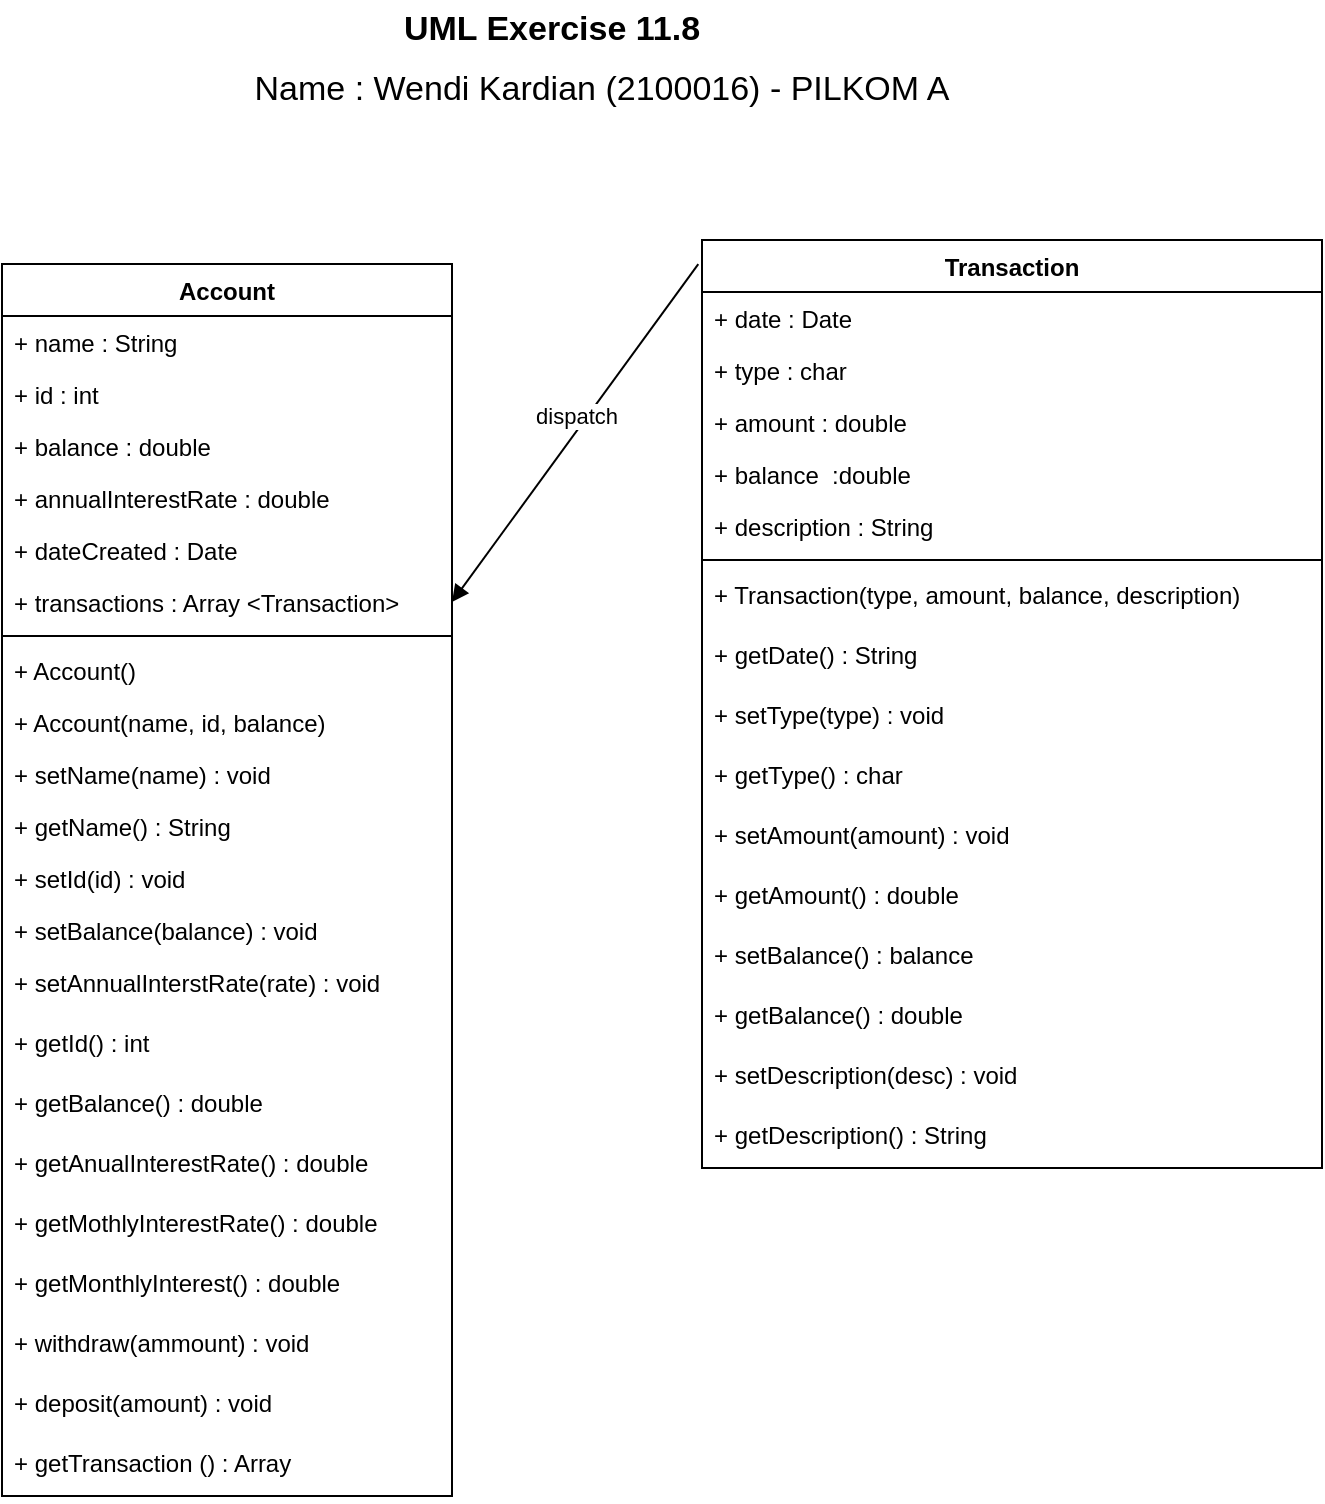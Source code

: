 <mxfile version="20.4.0" type="device"><diagram id="Fq6gpqeN0W6ctQ3J5Dx6" name="Page-1"><mxGraphModel dx="2031" dy="1123" grid="1" gridSize="10" guides="1" tooltips="1" connect="1" arrows="1" fold="1" page="1" pageScale="1" pageWidth="850" pageHeight="1100" math="0" shadow="0"><root><mxCell id="0"/><mxCell id="1" parent="0"/><mxCell id="JhZn81JGG4a772RN7ZBO-1" value="Account" style="swimlane;fontStyle=1;align=center;verticalAlign=top;childLayout=stackLayout;horizontal=1;startSize=26;horizontalStack=0;resizeParent=1;resizeParentMax=0;resizeLast=0;collapsible=1;marginBottom=0;" vertex="1" parent="1"><mxGeometry x="120" y="242" width="225" height="616" as="geometry"/></mxCell><mxCell id="JhZn81JGG4a772RN7ZBO-2" value="+ name : String" style="text;strokeColor=none;fillColor=none;align=left;verticalAlign=top;spacingLeft=4;spacingRight=4;overflow=hidden;rotatable=0;points=[[0,0.5],[1,0.5]];portConstraint=eastwest;" vertex="1" parent="JhZn81JGG4a772RN7ZBO-1"><mxGeometry y="26" width="225" height="26" as="geometry"/></mxCell><mxCell id="JhZn81JGG4a772RN7ZBO-5" value="+ id : int" style="text;strokeColor=none;fillColor=none;align=left;verticalAlign=top;spacingLeft=4;spacingRight=4;overflow=hidden;rotatable=0;points=[[0,0.5],[1,0.5]];portConstraint=eastwest;" vertex="1" parent="JhZn81JGG4a772RN7ZBO-1"><mxGeometry y="52" width="225" height="26" as="geometry"/></mxCell><mxCell id="JhZn81JGG4a772RN7ZBO-6" value="+ balance : double" style="text;strokeColor=none;fillColor=none;align=left;verticalAlign=top;spacingLeft=4;spacingRight=4;overflow=hidden;rotatable=0;points=[[0,0.5],[1,0.5]];portConstraint=eastwest;" vertex="1" parent="JhZn81JGG4a772RN7ZBO-1"><mxGeometry y="78" width="225" height="26" as="geometry"/></mxCell><mxCell id="JhZn81JGG4a772RN7ZBO-7" value="+ annualInterestRate : double" style="text;strokeColor=none;fillColor=none;align=left;verticalAlign=top;spacingLeft=4;spacingRight=4;overflow=hidden;rotatable=0;points=[[0,0.5],[1,0.5]];portConstraint=eastwest;" vertex="1" parent="JhZn81JGG4a772RN7ZBO-1"><mxGeometry y="104" width="225" height="26" as="geometry"/></mxCell><mxCell id="JhZn81JGG4a772RN7ZBO-8" value="+ dateCreated : Date" style="text;strokeColor=none;fillColor=none;align=left;verticalAlign=top;spacingLeft=4;spacingRight=4;overflow=hidden;rotatable=0;points=[[0,0.5],[1,0.5]];portConstraint=eastwest;" vertex="1" parent="JhZn81JGG4a772RN7ZBO-1"><mxGeometry y="130" width="225" height="26" as="geometry"/></mxCell><mxCell id="JhZn81JGG4a772RN7ZBO-9" value="+ transactions : Array &lt;Transaction&gt;" style="text;strokeColor=none;fillColor=none;align=left;verticalAlign=top;spacingLeft=4;spacingRight=4;overflow=hidden;rotatable=0;points=[[0,0.5],[1,0.5]];portConstraint=eastwest;" vertex="1" parent="JhZn81JGG4a772RN7ZBO-1"><mxGeometry y="156" width="225" height="26" as="geometry"/></mxCell><mxCell id="JhZn81JGG4a772RN7ZBO-3" value="" style="line;strokeWidth=1;fillColor=none;align=left;verticalAlign=middle;spacingTop=-1;spacingLeft=3;spacingRight=3;rotatable=0;labelPosition=right;points=[];portConstraint=eastwest;strokeColor=inherit;" vertex="1" parent="JhZn81JGG4a772RN7ZBO-1"><mxGeometry y="182" width="225" height="8" as="geometry"/></mxCell><mxCell id="JhZn81JGG4a772RN7ZBO-4" value="+ Account()" style="text;strokeColor=none;fillColor=none;align=left;verticalAlign=top;spacingLeft=4;spacingRight=4;overflow=hidden;rotatable=0;points=[[0,0.5],[1,0.5]];portConstraint=eastwest;" vertex="1" parent="JhZn81JGG4a772RN7ZBO-1"><mxGeometry y="190" width="225" height="26" as="geometry"/></mxCell><mxCell id="JhZn81JGG4a772RN7ZBO-10" value="+ Account(name, id, balance)" style="text;strokeColor=none;fillColor=none;align=left;verticalAlign=top;spacingLeft=4;spacingRight=4;overflow=hidden;rotatable=0;points=[[0,0.5],[1,0.5]];portConstraint=eastwest;" vertex="1" parent="JhZn81JGG4a772RN7ZBO-1"><mxGeometry y="216" width="225" height="26" as="geometry"/></mxCell><mxCell id="JhZn81JGG4a772RN7ZBO-11" value="+ setName(name) : void" style="text;strokeColor=none;fillColor=none;align=left;verticalAlign=top;spacingLeft=4;spacingRight=4;overflow=hidden;rotatable=0;points=[[0,0.5],[1,0.5]];portConstraint=eastwest;" vertex="1" parent="JhZn81JGG4a772RN7ZBO-1"><mxGeometry y="242" width="225" height="26" as="geometry"/></mxCell><mxCell id="JhZn81JGG4a772RN7ZBO-12" value="+ getName() : String" style="text;strokeColor=none;fillColor=none;align=left;verticalAlign=top;spacingLeft=4;spacingRight=4;overflow=hidden;rotatable=0;points=[[0,0.5],[1,0.5]];portConstraint=eastwest;" vertex="1" parent="JhZn81JGG4a772RN7ZBO-1"><mxGeometry y="268" width="225" height="26" as="geometry"/></mxCell><mxCell id="JhZn81JGG4a772RN7ZBO-13" value="+ setId(id) : void" style="text;strokeColor=none;fillColor=none;align=left;verticalAlign=top;spacingLeft=4;spacingRight=4;overflow=hidden;rotatable=0;points=[[0,0.5],[1,0.5]];portConstraint=eastwest;" vertex="1" parent="JhZn81JGG4a772RN7ZBO-1"><mxGeometry y="294" width="225" height="26" as="geometry"/></mxCell><mxCell id="JhZn81JGG4a772RN7ZBO-14" value="+ setBalance(balance) : void" style="text;strokeColor=none;fillColor=none;align=left;verticalAlign=top;spacingLeft=4;spacingRight=4;overflow=hidden;rotatable=0;points=[[0,0.5],[1,0.5]];portConstraint=eastwest;" vertex="1" parent="JhZn81JGG4a772RN7ZBO-1"><mxGeometry y="320" width="225" height="26" as="geometry"/></mxCell><mxCell id="JhZn81JGG4a772RN7ZBO-15" value="+ setAnnualInterstRate(rate) : void" style="text;strokeColor=none;fillColor=none;align=left;verticalAlign=top;spacingLeft=4;spacingRight=4;overflow=hidden;rotatable=0;points=[[0,0.5],[1,0.5]];portConstraint=eastwest;" vertex="1" parent="JhZn81JGG4a772RN7ZBO-1"><mxGeometry y="346" width="225" height="30" as="geometry"/></mxCell><mxCell id="JhZn81JGG4a772RN7ZBO-16" value="+ getId() : int" style="text;strokeColor=none;fillColor=none;align=left;verticalAlign=top;spacingLeft=4;spacingRight=4;overflow=hidden;rotatable=0;points=[[0,0.5],[1,0.5]];portConstraint=eastwest;" vertex="1" parent="JhZn81JGG4a772RN7ZBO-1"><mxGeometry y="376" width="225" height="30" as="geometry"/></mxCell><mxCell id="JhZn81JGG4a772RN7ZBO-17" value="+ getBalance() : double" style="text;strokeColor=none;fillColor=none;align=left;verticalAlign=top;spacingLeft=4;spacingRight=4;overflow=hidden;rotatable=0;points=[[0,0.5],[1,0.5]];portConstraint=eastwest;" vertex="1" parent="JhZn81JGG4a772RN7ZBO-1"><mxGeometry y="406" width="225" height="30" as="geometry"/></mxCell><mxCell id="JhZn81JGG4a772RN7ZBO-18" value="+ getAnualInterestRate() : double" style="text;strokeColor=none;fillColor=none;align=left;verticalAlign=top;spacingLeft=4;spacingRight=4;overflow=hidden;rotatable=0;points=[[0,0.5],[1,0.5]];portConstraint=eastwest;" vertex="1" parent="JhZn81JGG4a772RN7ZBO-1"><mxGeometry y="436" width="225" height="30" as="geometry"/></mxCell><mxCell id="JhZn81JGG4a772RN7ZBO-19" value="+ getMothlyInterestRate() : double" style="text;strokeColor=none;fillColor=none;align=left;verticalAlign=top;spacingLeft=4;spacingRight=4;overflow=hidden;rotatable=0;points=[[0,0.5],[1,0.5]];portConstraint=eastwest;" vertex="1" parent="JhZn81JGG4a772RN7ZBO-1"><mxGeometry y="466" width="225" height="30" as="geometry"/></mxCell><mxCell id="JhZn81JGG4a772RN7ZBO-20" value="+ getMonthlyInterest() : double" style="text;strokeColor=none;fillColor=none;align=left;verticalAlign=top;spacingLeft=4;spacingRight=4;overflow=hidden;rotatable=0;points=[[0,0.5],[1,0.5]];portConstraint=eastwest;" vertex="1" parent="JhZn81JGG4a772RN7ZBO-1"><mxGeometry y="496" width="225" height="30" as="geometry"/></mxCell><mxCell id="JhZn81JGG4a772RN7ZBO-21" value="+ withdraw(ammount) : void" style="text;strokeColor=none;fillColor=none;align=left;verticalAlign=top;spacingLeft=4;spacingRight=4;overflow=hidden;rotatable=0;points=[[0,0.5],[1,0.5]];portConstraint=eastwest;" vertex="1" parent="JhZn81JGG4a772RN7ZBO-1"><mxGeometry y="526" width="225" height="30" as="geometry"/></mxCell><mxCell id="JhZn81JGG4a772RN7ZBO-22" value="+ deposit(amount) : void" style="text;strokeColor=none;fillColor=none;align=left;verticalAlign=top;spacingLeft=4;spacingRight=4;overflow=hidden;rotatable=0;points=[[0,0.5],[1,0.5]];portConstraint=eastwest;" vertex="1" parent="JhZn81JGG4a772RN7ZBO-1"><mxGeometry y="556" width="225" height="30" as="geometry"/></mxCell><mxCell id="JhZn81JGG4a772RN7ZBO-23" value="+ getTransaction () : Array" style="text;strokeColor=none;fillColor=none;align=left;verticalAlign=top;spacingLeft=4;spacingRight=4;overflow=hidden;rotatable=0;points=[[0,0.5],[1,0.5]];portConstraint=eastwest;" vertex="1" parent="JhZn81JGG4a772RN7ZBO-1"><mxGeometry y="586" width="225" height="30" as="geometry"/></mxCell><mxCell id="JhZn81JGG4a772RN7ZBO-24" value="Transaction" style="swimlane;fontStyle=1;align=center;verticalAlign=top;childLayout=stackLayout;horizontal=1;startSize=26;horizontalStack=0;resizeParent=1;resizeParentMax=0;resizeLast=0;collapsible=1;marginBottom=0;" vertex="1" parent="1"><mxGeometry x="470" y="230" width="310" height="464" as="geometry"/></mxCell><mxCell id="JhZn81JGG4a772RN7ZBO-25" value="+ date : Date" style="text;strokeColor=none;fillColor=none;align=left;verticalAlign=top;spacingLeft=4;spacingRight=4;overflow=hidden;rotatable=0;points=[[0,0.5],[1,0.5]];portConstraint=eastwest;" vertex="1" parent="JhZn81JGG4a772RN7ZBO-24"><mxGeometry y="26" width="310" height="26" as="geometry"/></mxCell><mxCell id="JhZn81JGG4a772RN7ZBO-29" value="+ type : char" style="text;strokeColor=none;fillColor=none;align=left;verticalAlign=top;spacingLeft=4;spacingRight=4;overflow=hidden;rotatable=0;points=[[0,0.5],[1,0.5]];portConstraint=eastwest;" vertex="1" parent="JhZn81JGG4a772RN7ZBO-24"><mxGeometry y="52" width="310" height="26" as="geometry"/></mxCell><mxCell id="JhZn81JGG4a772RN7ZBO-30" value="+ amount : double" style="text;strokeColor=none;fillColor=none;align=left;verticalAlign=top;spacingLeft=4;spacingRight=4;overflow=hidden;rotatable=0;points=[[0,0.5],[1,0.5]];portConstraint=eastwest;" vertex="1" parent="JhZn81JGG4a772RN7ZBO-24"><mxGeometry y="78" width="310" height="26" as="geometry"/></mxCell><mxCell id="JhZn81JGG4a772RN7ZBO-31" value="+ balance  :double" style="text;strokeColor=none;fillColor=none;align=left;verticalAlign=top;spacingLeft=4;spacingRight=4;overflow=hidden;rotatable=0;points=[[0,0.5],[1,0.5]];portConstraint=eastwest;" vertex="1" parent="JhZn81JGG4a772RN7ZBO-24"><mxGeometry y="104" width="310" height="26" as="geometry"/></mxCell><mxCell id="JhZn81JGG4a772RN7ZBO-32" value="+ description : String" style="text;strokeColor=none;fillColor=none;align=left;verticalAlign=top;spacingLeft=4;spacingRight=4;overflow=hidden;rotatable=0;points=[[0,0.5],[1,0.5]];portConstraint=eastwest;" vertex="1" parent="JhZn81JGG4a772RN7ZBO-24"><mxGeometry y="130" width="310" height="26" as="geometry"/></mxCell><mxCell id="JhZn81JGG4a772RN7ZBO-26" value="" style="line;strokeWidth=1;fillColor=none;align=left;verticalAlign=middle;spacingTop=-1;spacingLeft=3;spacingRight=3;rotatable=0;labelPosition=right;points=[];portConstraint=eastwest;strokeColor=inherit;" vertex="1" parent="JhZn81JGG4a772RN7ZBO-24"><mxGeometry y="156" width="310" height="8" as="geometry"/></mxCell><mxCell id="JhZn81JGG4a772RN7ZBO-27" value="+ Transaction(type, amount, balance, description)" style="text;strokeColor=none;fillColor=none;align=left;verticalAlign=top;spacingLeft=4;spacingRight=4;overflow=hidden;rotatable=0;points=[[0,0.5],[1,0.5]];portConstraint=eastwest;" vertex="1" parent="JhZn81JGG4a772RN7ZBO-24"><mxGeometry y="164" width="310" height="30" as="geometry"/></mxCell><mxCell id="JhZn81JGG4a772RN7ZBO-33" value="+ getDate() : String" style="text;strokeColor=none;fillColor=none;align=left;verticalAlign=top;spacingLeft=4;spacingRight=4;overflow=hidden;rotatable=0;points=[[0,0.5],[1,0.5]];portConstraint=eastwest;" vertex="1" parent="JhZn81JGG4a772RN7ZBO-24"><mxGeometry y="194" width="310" height="30" as="geometry"/></mxCell><mxCell id="JhZn81JGG4a772RN7ZBO-34" value="+ setType(type) : void" style="text;strokeColor=none;fillColor=none;align=left;verticalAlign=top;spacingLeft=4;spacingRight=4;overflow=hidden;rotatable=0;points=[[0,0.5],[1,0.5]];portConstraint=eastwest;" vertex="1" parent="JhZn81JGG4a772RN7ZBO-24"><mxGeometry y="224" width="310" height="30" as="geometry"/></mxCell><mxCell id="JhZn81JGG4a772RN7ZBO-35" value="+ getType() : char" style="text;strokeColor=none;fillColor=none;align=left;verticalAlign=top;spacingLeft=4;spacingRight=4;overflow=hidden;rotatable=0;points=[[0,0.5],[1,0.5]];portConstraint=eastwest;" vertex="1" parent="JhZn81JGG4a772RN7ZBO-24"><mxGeometry y="254" width="310" height="30" as="geometry"/></mxCell><mxCell id="JhZn81JGG4a772RN7ZBO-36" value="+ setAmount(amount) : void" style="text;strokeColor=none;fillColor=none;align=left;verticalAlign=top;spacingLeft=4;spacingRight=4;overflow=hidden;rotatable=0;points=[[0,0.5],[1,0.5]];portConstraint=eastwest;" vertex="1" parent="JhZn81JGG4a772RN7ZBO-24"><mxGeometry y="284" width="310" height="30" as="geometry"/></mxCell><mxCell id="JhZn81JGG4a772RN7ZBO-37" value="+ getAmount() : double" style="text;strokeColor=none;fillColor=none;align=left;verticalAlign=top;spacingLeft=4;spacingRight=4;overflow=hidden;rotatable=0;points=[[0,0.5],[1,0.5]];portConstraint=eastwest;" vertex="1" parent="JhZn81JGG4a772RN7ZBO-24"><mxGeometry y="314" width="310" height="30" as="geometry"/></mxCell><mxCell id="JhZn81JGG4a772RN7ZBO-38" value="+ setBalance() : balance" style="text;strokeColor=none;fillColor=none;align=left;verticalAlign=top;spacingLeft=4;spacingRight=4;overflow=hidden;rotatable=0;points=[[0,0.5],[1,0.5]];portConstraint=eastwest;" vertex="1" parent="JhZn81JGG4a772RN7ZBO-24"><mxGeometry y="344" width="310" height="30" as="geometry"/></mxCell><mxCell id="JhZn81JGG4a772RN7ZBO-39" value="+ getBalance() : double" style="text;strokeColor=none;fillColor=none;align=left;verticalAlign=top;spacingLeft=4;spacingRight=4;overflow=hidden;rotatable=0;points=[[0,0.5],[1,0.5]];portConstraint=eastwest;" vertex="1" parent="JhZn81JGG4a772RN7ZBO-24"><mxGeometry y="374" width="310" height="30" as="geometry"/></mxCell><mxCell id="JhZn81JGG4a772RN7ZBO-40" value="+ setDescription(desc) : void" style="text;strokeColor=none;fillColor=none;align=left;verticalAlign=top;spacingLeft=4;spacingRight=4;overflow=hidden;rotatable=0;points=[[0,0.5],[1,0.5]];portConstraint=eastwest;" vertex="1" parent="JhZn81JGG4a772RN7ZBO-24"><mxGeometry y="404" width="310" height="30" as="geometry"/></mxCell><mxCell id="JhZn81JGG4a772RN7ZBO-41" value="+ getDescription() : String" style="text;strokeColor=none;fillColor=none;align=left;verticalAlign=top;spacingLeft=4;spacingRight=4;overflow=hidden;rotatable=0;points=[[0,0.5],[1,0.5]];portConstraint=eastwest;" vertex="1" parent="JhZn81JGG4a772RN7ZBO-24"><mxGeometry y="434" width="310" height="30" as="geometry"/></mxCell><mxCell id="JhZn81JGG4a772RN7ZBO-28" value="dispatch" style="html=1;verticalAlign=bottom;endArrow=block;rounded=0;exitX=-0.006;exitY=0.026;exitDx=0;exitDy=0;exitPerimeter=0;entryX=1;entryY=0.5;entryDx=0;entryDy=0;" edge="1" parent="1" source="JhZn81JGG4a772RN7ZBO-24" target="JhZn81JGG4a772RN7ZBO-9"><mxGeometry width="80" relative="1" as="geometry"><mxPoint x="350" y="402" as="sourcePoint"/><mxPoint x="430" y="402" as="targetPoint"/></mxGeometry></mxCell><mxCell id="JhZn81JGG4a772RN7ZBO-42" value="&lt;b&gt;&lt;font style=&quot;font-size: 17px;&quot;&gt;UML Exercise 11.8&lt;/font&gt;&lt;/b&gt;" style="text;html=1;strokeColor=none;fillColor=none;align=center;verticalAlign=middle;whiteSpace=wrap;rounded=0;" vertex="1" parent="1"><mxGeometry x="170" y="110" width="450" height="30" as="geometry"/></mxCell><mxCell id="JhZn81JGG4a772RN7ZBO-43" value="Name : Wendi Kardian (2100016) - PILKOM A" style="text;html=1;strokeColor=none;fillColor=none;align=center;verticalAlign=middle;whiteSpace=wrap;rounded=0;fontSize=17;" vertex="1" parent="1"><mxGeometry x="210" y="140" width="420" height="30" as="geometry"/></mxCell></root></mxGraphModel></diagram></mxfile>